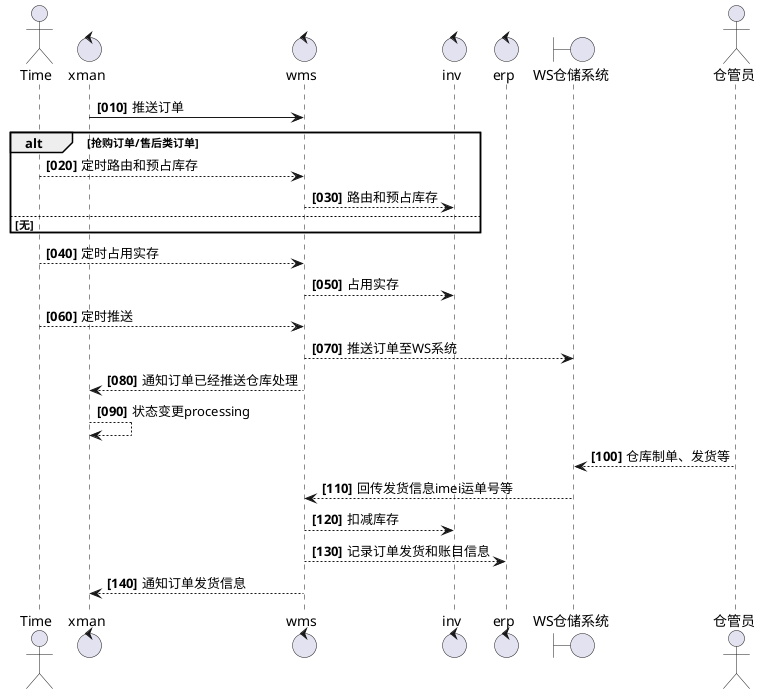 @startuml
actor Time
control xman
control wms
control inv
autonumber 10 10 "<b>[000]"
xman -> wms: 推送订单

alt 抢购订单/售后类订单
    Time --> wms: 定时路由和预占库存
    wms --> inv: 路由和预占库存
else 无
end
Time --> wms: 定时占用实存
wms --> inv: 占用实存

Time --> wms: 定时推送
control erp
boundary WS仓储系统 as TPL
actor 仓管员 as warehouser

wms --> TPL: 推送订单至WS系统
wms --> xman: 通知订单已经推送仓库处理
xman --> xman: 状态变更processing
warehouser --> TPL: 仓库制单、发货等
TPL --> wms: 回传发货信息imei运单号等

wms --> inv: 扣减库存
wms --> erp: 记录订单发货和账目信息
wms --> xman: 通知订单发货信息

@enduml